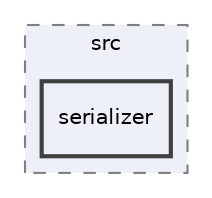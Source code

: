 digraph "serializer"
{
 // INTERACTIVE_SVG=YES
 // LATEX_PDF_SIZE
  edge [fontname="Helvetica",fontsize="10",labelfontname="Helvetica",labelfontsize="10"];
  node [fontname="Helvetica",fontsize="10",shape=record];
  compound=true
  subgraph clusterdir_682c7921c367674b86e95b8a006ee2ec {
    graph [ bgcolor="#edf0f7", pencolor="grey50", style="filled,dashed,", label="src", fontname="Helvetica", fontsize="10", URL="dir_682c7921c367674b86e95b8a006ee2ec.html"]
  dir_cb327027644beee81f3a3498f95e1a72 [shape=box, label="serializer", style="filled,bold,", fillcolor="#edf0f7", color="grey25", URL="dir_cb327027644beee81f3a3498f95e1a72.html"];
  }
}
